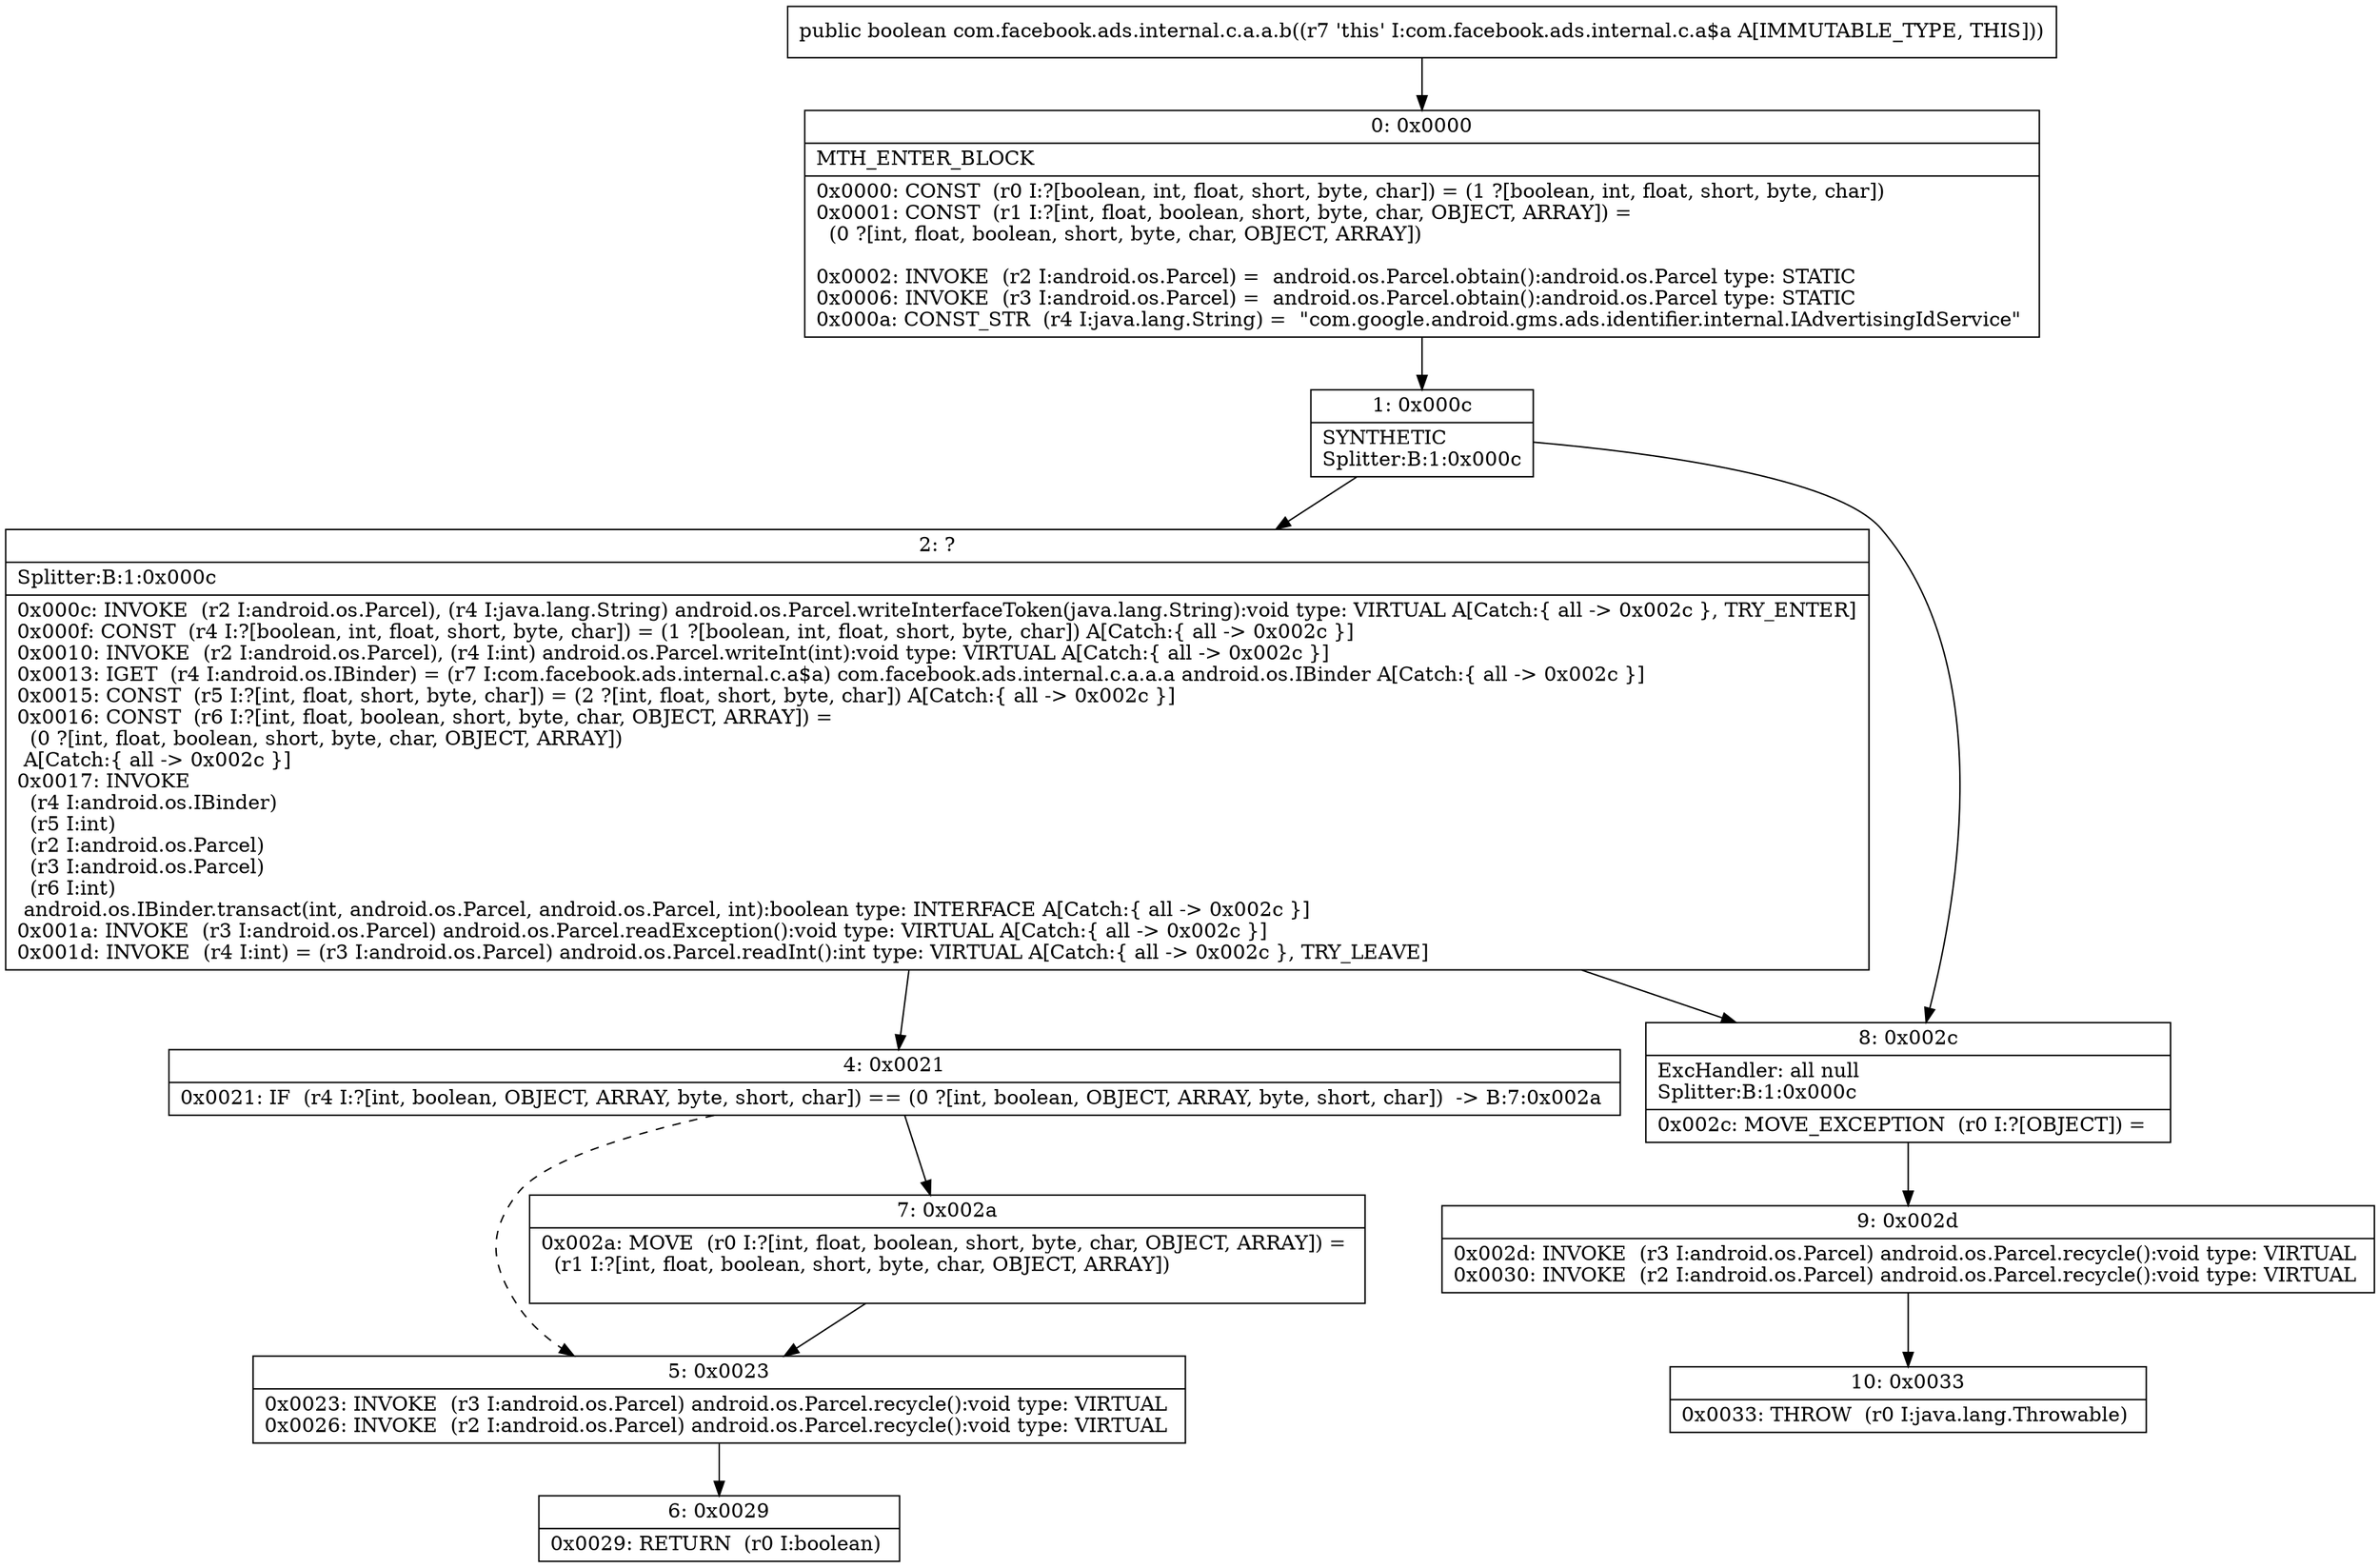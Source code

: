 digraph "CFG forcom.facebook.ads.internal.c.a.a.b()Z" {
Node_0 [shape=record,label="{0\:\ 0x0000|MTH_ENTER_BLOCK\l|0x0000: CONST  (r0 I:?[boolean, int, float, short, byte, char]) = (1 ?[boolean, int, float, short, byte, char]) \l0x0001: CONST  (r1 I:?[int, float, boolean, short, byte, char, OBJECT, ARRAY]) = \l  (0 ?[int, float, boolean, short, byte, char, OBJECT, ARRAY])\l \l0x0002: INVOKE  (r2 I:android.os.Parcel) =  android.os.Parcel.obtain():android.os.Parcel type: STATIC \l0x0006: INVOKE  (r3 I:android.os.Parcel) =  android.os.Parcel.obtain():android.os.Parcel type: STATIC \l0x000a: CONST_STR  (r4 I:java.lang.String) =  \"com.google.android.gms.ads.identifier.internal.IAdvertisingIdService\" \l}"];
Node_1 [shape=record,label="{1\:\ 0x000c|SYNTHETIC\lSplitter:B:1:0x000c\l}"];
Node_2 [shape=record,label="{2\:\ ?|Splitter:B:1:0x000c\l|0x000c: INVOKE  (r2 I:android.os.Parcel), (r4 I:java.lang.String) android.os.Parcel.writeInterfaceToken(java.lang.String):void type: VIRTUAL A[Catch:\{ all \-\> 0x002c \}, TRY_ENTER]\l0x000f: CONST  (r4 I:?[boolean, int, float, short, byte, char]) = (1 ?[boolean, int, float, short, byte, char]) A[Catch:\{ all \-\> 0x002c \}]\l0x0010: INVOKE  (r2 I:android.os.Parcel), (r4 I:int) android.os.Parcel.writeInt(int):void type: VIRTUAL A[Catch:\{ all \-\> 0x002c \}]\l0x0013: IGET  (r4 I:android.os.IBinder) = (r7 I:com.facebook.ads.internal.c.a$a) com.facebook.ads.internal.c.a.a.a android.os.IBinder A[Catch:\{ all \-\> 0x002c \}]\l0x0015: CONST  (r5 I:?[int, float, short, byte, char]) = (2 ?[int, float, short, byte, char]) A[Catch:\{ all \-\> 0x002c \}]\l0x0016: CONST  (r6 I:?[int, float, boolean, short, byte, char, OBJECT, ARRAY]) = \l  (0 ?[int, float, boolean, short, byte, char, OBJECT, ARRAY])\l A[Catch:\{ all \-\> 0x002c \}]\l0x0017: INVOKE  \l  (r4 I:android.os.IBinder)\l  (r5 I:int)\l  (r2 I:android.os.Parcel)\l  (r3 I:android.os.Parcel)\l  (r6 I:int)\l android.os.IBinder.transact(int, android.os.Parcel, android.os.Parcel, int):boolean type: INTERFACE A[Catch:\{ all \-\> 0x002c \}]\l0x001a: INVOKE  (r3 I:android.os.Parcel) android.os.Parcel.readException():void type: VIRTUAL A[Catch:\{ all \-\> 0x002c \}]\l0x001d: INVOKE  (r4 I:int) = (r3 I:android.os.Parcel) android.os.Parcel.readInt():int type: VIRTUAL A[Catch:\{ all \-\> 0x002c \}, TRY_LEAVE]\l}"];
Node_4 [shape=record,label="{4\:\ 0x0021|0x0021: IF  (r4 I:?[int, boolean, OBJECT, ARRAY, byte, short, char]) == (0 ?[int, boolean, OBJECT, ARRAY, byte, short, char])  \-\> B:7:0x002a \l}"];
Node_5 [shape=record,label="{5\:\ 0x0023|0x0023: INVOKE  (r3 I:android.os.Parcel) android.os.Parcel.recycle():void type: VIRTUAL \l0x0026: INVOKE  (r2 I:android.os.Parcel) android.os.Parcel.recycle():void type: VIRTUAL \l}"];
Node_6 [shape=record,label="{6\:\ 0x0029|0x0029: RETURN  (r0 I:boolean) \l}"];
Node_7 [shape=record,label="{7\:\ 0x002a|0x002a: MOVE  (r0 I:?[int, float, boolean, short, byte, char, OBJECT, ARRAY]) = \l  (r1 I:?[int, float, boolean, short, byte, char, OBJECT, ARRAY])\l \l}"];
Node_8 [shape=record,label="{8\:\ 0x002c|ExcHandler: all null\lSplitter:B:1:0x000c\l|0x002c: MOVE_EXCEPTION  (r0 I:?[OBJECT]) =  \l}"];
Node_9 [shape=record,label="{9\:\ 0x002d|0x002d: INVOKE  (r3 I:android.os.Parcel) android.os.Parcel.recycle():void type: VIRTUAL \l0x0030: INVOKE  (r2 I:android.os.Parcel) android.os.Parcel.recycle():void type: VIRTUAL \l}"];
Node_10 [shape=record,label="{10\:\ 0x0033|0x0033: THROW  (r0 I:java.lang.Throwable) \l}"];
MethodNode[shape=record,label="{public boolean com.facebook.ads.internal.c.a.a.b((r7 'this' I:com.facebook.ads.internal.c.a$a A[IMMUTABLE_TYPE, THIS])) }"];
MethodNode -> Node_0;
Node_0 -> Node_1;
Node_1 -> Node_2;
Node_1 -> Node_8;
Node_2 -> Node_8;
Node_2 -> Node_4;
Node_4 -> Node_5[style=dashed];
Node_4 -> Node_7;
Node_5 -> Node_6;
Node_7 -> Node_5;
Node_8 -> Node_9;
Node_9 -> Node_10;
}

